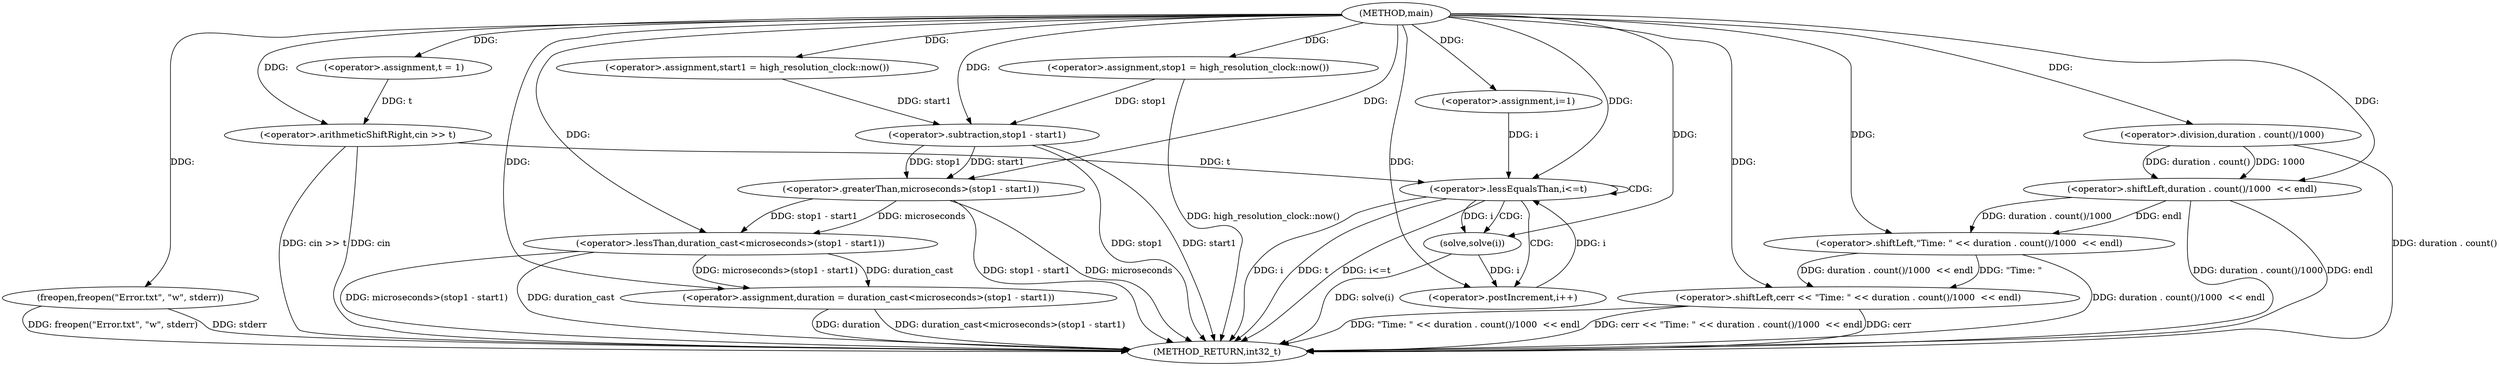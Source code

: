 digraph "main" {  
"1000986" [label = "(METHOD,main)" ]
"1001039" [label = "(METHOD_RETURN,int32_t)" ]
"1000988" [label = "(freopen,freopen(\"Error.txt\", \"w\", stderr))" ]
"1000993" [label = "(<operator>.assignment,start1 = high_resolution_clock::now())" ]
"1000997" [label = "(<operator>.assignment,t = 1)" ]
"1001000" [label = "(<operator>.arithmeticShiftRight,cin >> t)" ]
"1001017" [label = "(<operator>.assignment,stop1 = high_resolution_clock::now())" ]
"1001021" [label = "(<operator>.assignment,duration = duration_cast<microseconds>(stop1 - start1))" ]
"1001030" [label = "(<operator>.shiftLeft,cerr << \"Time: \" << duration . count()/1000  << endl)" ]
"1001005" [label = "(<operator>.assignment,i=1)" ]
"1001008" [label = "(<operator>.lessEqualsThan,i<=t)" ]
"1001011" [label = "(<operator>.postIncrement,i++)" ]
"1001014" [label = "(solve,solve(i))" ]
"1001023" [label = "(<operator>.lessThan,duration_cast<microseconds>(stop1 - start1))" ]
"1001032" [label = "(<operator>.shiftLeft,\"Time: \" << duration . count()/1000  << endl)" ]
"1001025" [label = "(<operator>.greaterThan,microseconds>(stop1 - start1))" ]
"1001034" [label = "(<operator>.shiftLeft,duration . count()/1000  << endl)" ]
"1001027" [label = "(<operator>.subtraction,stop1 - start1)" ]
"1001035" [label = "(<operator>.division,duration . count()/1000)" ]
  "1000988" -> "1001039"  [ label = "DDG: freopen(\"Error.txt\", \"w\", stderr)"] 
  "1001000" -> "1001039"  [ label = "DDG: cin >> t"] 
  "1001008" -> "1001039"  [ label = "DDG: i"] 
  "1001008" -> "1001039"  [ label = "DDG: t"] 
  "1001008" -> "1001039"  [ label = "DDG: i<=t"] 
  "1001017" -> "1001039"  [ label = "DDG: high_resolution_clock::now()"] 
  "1001021" -> "1001039"  [ label = "DDG: duration"] 
  "1001027" -> "1001039"  [ label = "DDG: stop1"] 
  "1001027" -> "1001039"  [ label = "DDG: start1"] 
  "1001025" -> "1001039"  [ label = "DDG: stop1 - start1"] 
  "1001023" -> "1001039"  [ label = "DDG: microseconds>(stop1 - start1)"] 
  "1001021" -> "1001039"  [ label = "DDG: duration_cast<microseconds>(stop1 - start1)"] 
  "1001035" -> "1001039"  [ label = "DDG: duration . count()"] 
  "1001034" -> "1001039"  [ label = "DDG: duration . count()/1000"] 
  "1001032" -> "1001039"  [ label = "DDG: duration . count()/1000  << endl"] 
  "1001030" -> "1001039"  [ label = "DDG: \"Time: \" << duration . count()/1000  << endl"] 
  "1001030" -> "1001039"  [ label = "DDG: cerr << \"Time: \" << duration . count()/1000  << endl"] 
  "1001014" -> "1001039"  [ label = "DDG: solve(i)"] 
  "1001023" -> "1001039"  [ label = "DDG: duration_cast"] 
  "1000988" -> "1001039"  [ label = "DDG: stderr"] 
  "1001034" -> "1001039"  [ label = "DDG: endl"] 
  "1001000" -> "1001039"  [ label = "DDG: cin"] 
  "1001030" -> "1001039"  [ label = "DDG: cerr"] 
  "1001025" -> "1001039"  [ label = "DDG: microseconds"] 
  "1000986" -> "1000993"  [ label = "DDG: "] 
  "1000986" -> "1000997"  [ label = "DDG: "] 
  "1000986" -> "1001017"  [ label = "DDG: "] 
  "1001023" -> "1001021"  [ label = "DDG: duration_cast"] 
  "1001023" -> "1001021"  [ label = "DDG: microseconds>(stop1 - start1)"] 
  "1000986" -> "1000988"  [ label = "DDG: "] 
  "1000986" -> "1001000"  [ label = "DDG: "] 
  "1000997" -> "1001000"  [ label = "DDG: t"] 
  "1000986" -> "1001005"  [ label = "DDG: "] 
  "1000986" -> "1001021"  [ label = "DDG: "] 
  "1000986" -> "1001030"  [ label = "DDG: "] 
  "1001032" -> "1001030"  [ label = "DDG: \"Time: \""] 
  "1001032" -> "1001030"  [ label = "DDG: duration . count()/1000  << endl"] 
  "1001005" -> "1001008"  [ label = "DDG: i"] 
  "1001011" -> "1001008"  [ label = "DDG: i"] 
  "1000986" -> "1001008"  [ label = "DDG: "] 
  "1001000" -> "1001008"  [ label = "DDG: t"] 
  "1001014" -> "1001011"  [ label = "DDG: i"] 
  "1000986" -> "1001011"  [ label = "DDG: "] 
  "1000986" -> "1001023"  [ label = "DDG: "] 
  "1001025" -> "1001023"  [ label = "DDG: stop1 - start1"] 
  "1001025" -> "1001023"  [ label = "DDG: microseconds"] 
  "1000986" -> "1001032"  [ label = "DDG: "] 
  "1001034" -> "1001032"  [ label = "DDG: duration . count()/1000"] 
  "1001034" -> "1001032"  [ label = "DDG: endl"] 
  "1001008" -> "1001014"  [ label = "DDG: i"] 
  "1000986" -> "1001014"  [ label = "DDG: "] 
  "1000986" -> "1001025"  [ label = "DDG: "] 
  "1001027" -> "1001025"  [ label = "DDG: start1"] 
  "1001027" -> "1001025"  [ label = "DDG: stop1"] 
  "1001035" -> "1001034"  [ label = "DDG: 1000"] 
  "1001035" -> "1001034"  [ label = "DDG: duration . count()"] 
  "1000986" -> "1001034"  [ label = "DDG: "] 
  "1001017" -> "1001027"  [ label = "DDG: stop1"] 
  "1000986" -> "1001027"  [ label = "DDG: "] 
  "1000993" -> "1001027"  [ label = "DDG: start1"] 
  "1000986" -> "1001035"  [ label = "DDG: "] 
  "1001008" -> "1001014"  [ label = "CDG: "] 
  "1001008" -> "1001008"  [ label = "CDG: "] 
  "1001008" -> "1001011"  [ label = "CDG: "] 
}
